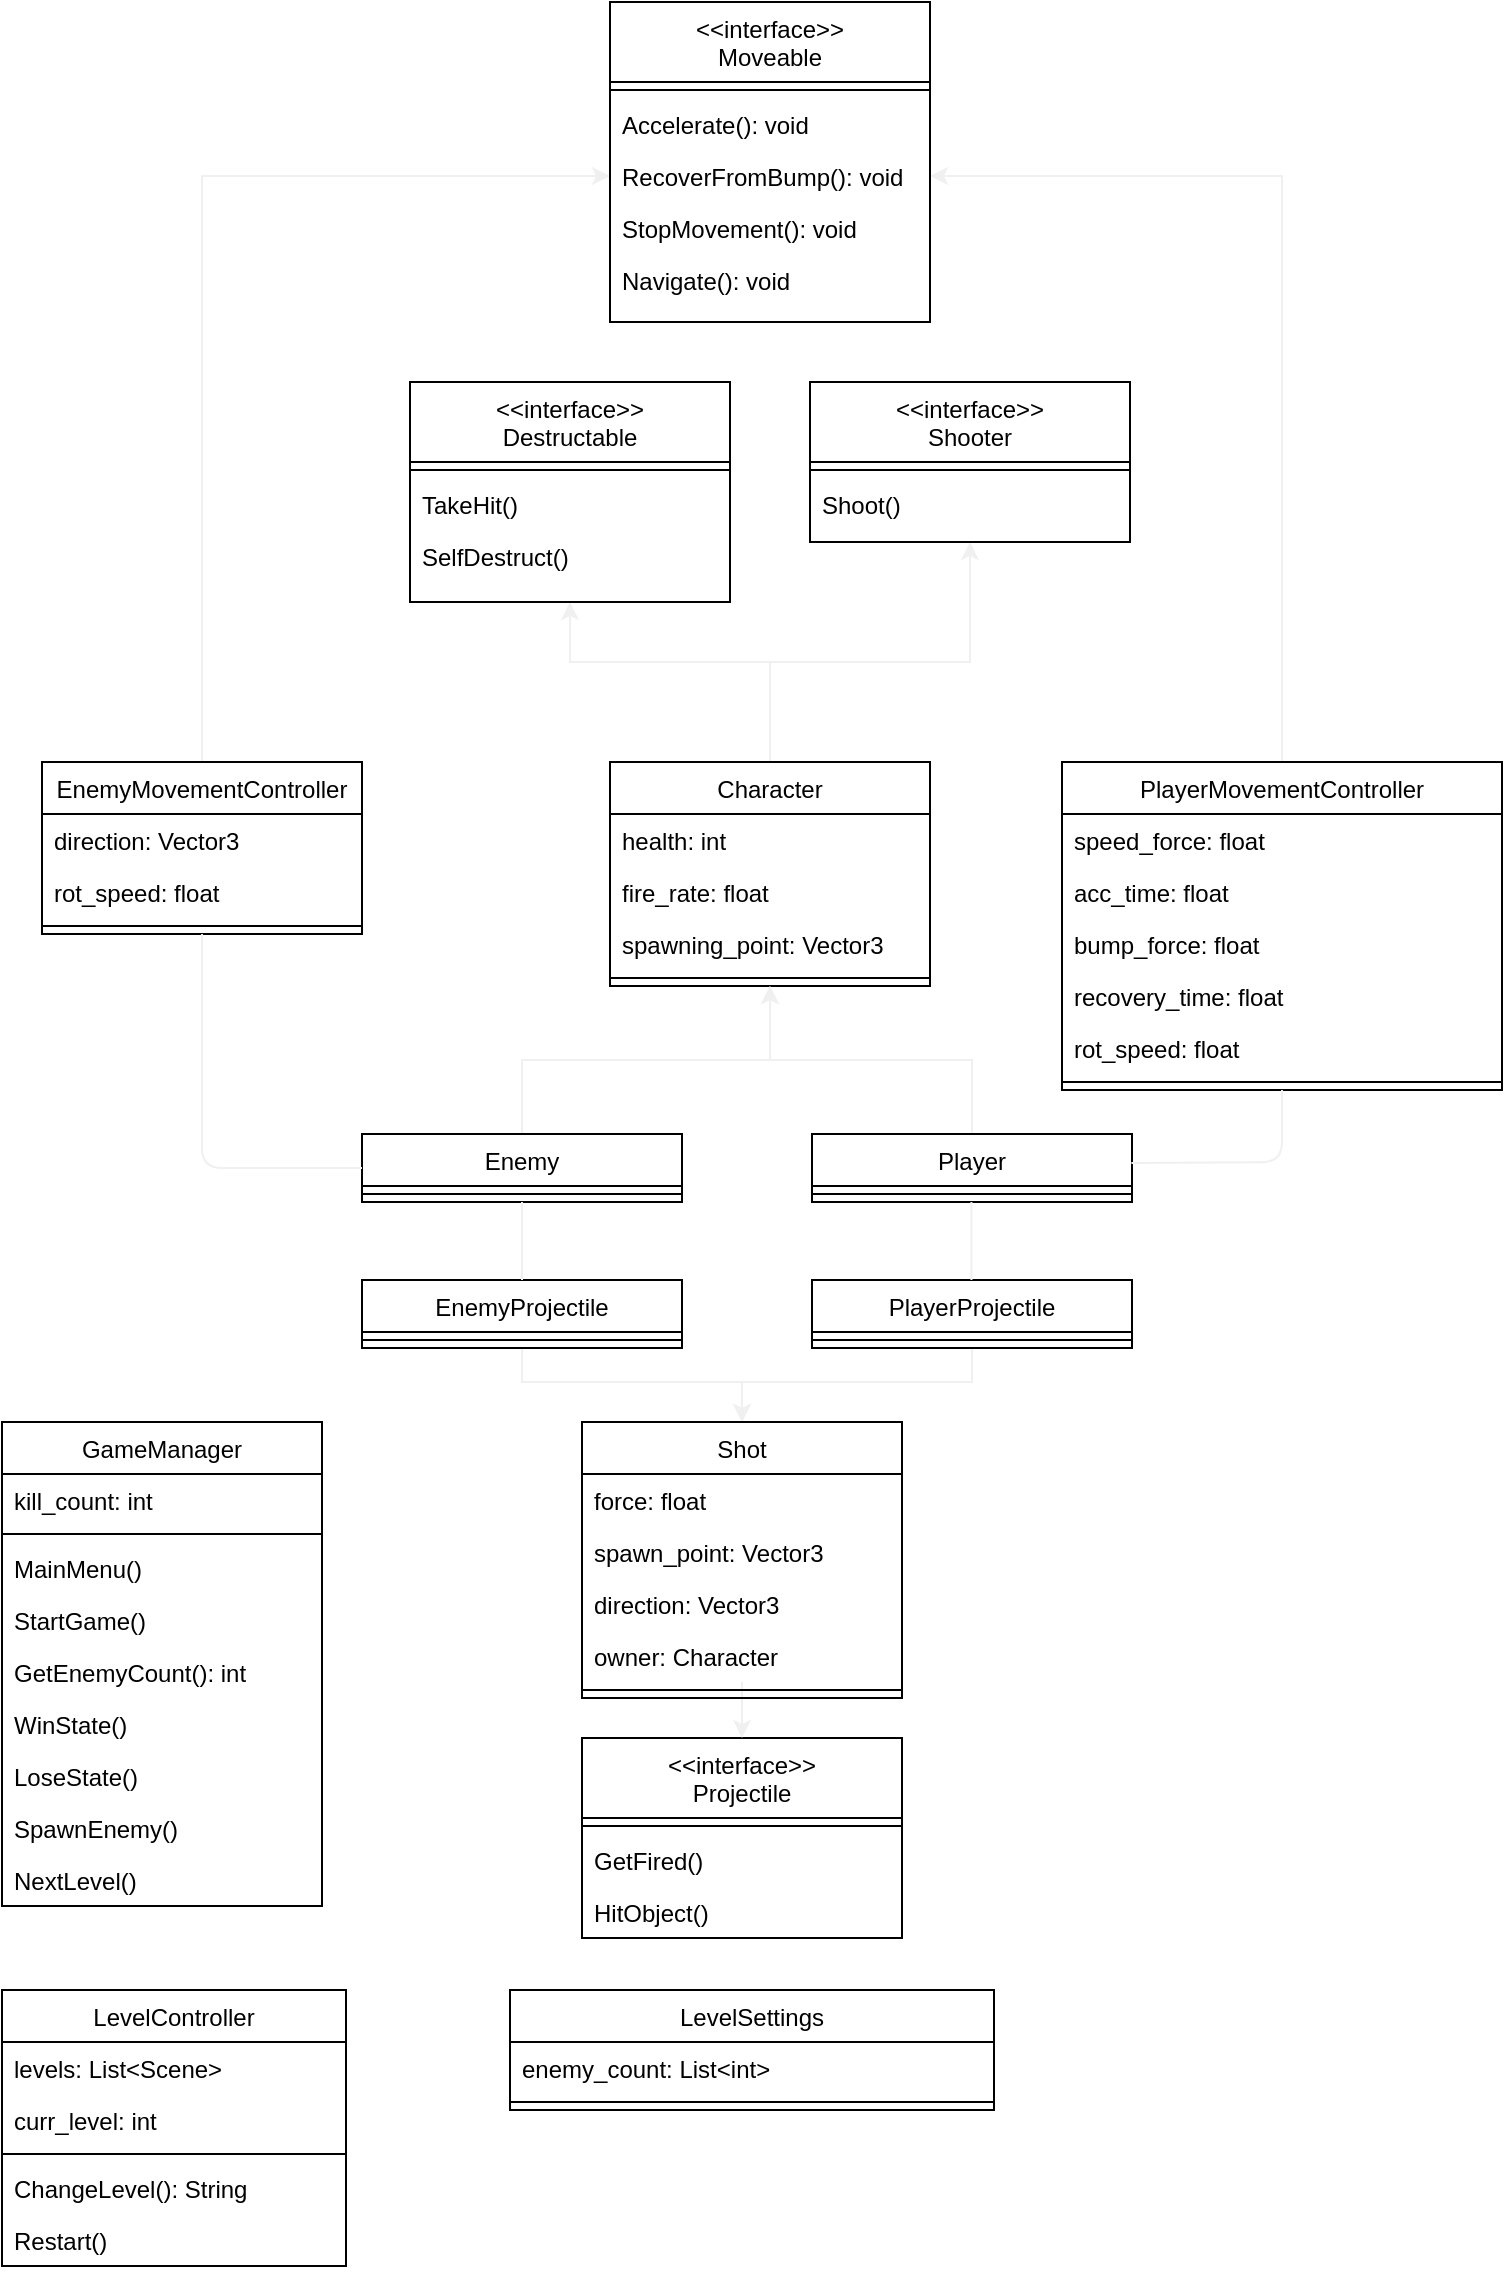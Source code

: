<mxfile version="13.9.9" type="device"><diagram id="C5RBs43oDa-KdzZeNtuy" name="Page-1"><mxGraphModel dx="2370" dy="1370" grid="1" gridSize="10" guides="1" tooltips="1" connect="1" arrows="1" fold="1" page="1" pageScale="1" pageWidth="827" pageHeight="1169" math="0" shadow="0"><root><mxCell id="WIyWlLk6GJQsqaUBKTNV-0"/><mxCell id="WIyWlLk6GJQsqaUBKTNV-1" parent="WIyWlLk6GJQsqaUBKTNV-0"/><mxCell id="zkfFHV4jXpPFQw0GAbJ--0" value="GameManager" style="swimlane;fontStyle=0;align=center;verticalAlign=top;childLayout=stackLayout;horizontal=1;startSize=26;horizontalStack=0;resizeParent=1;resizeLast=0;collapsible=1;marginBottom=0;rounded=0;shadow=0;strokeWidth=1;" parent="WIyWlLk6GJQsqaUBKTNV-1" vertex="1"><mxGeometry x="39" y="740" width="160" height="242" as="geometry"><mxRectangle x="230" y="140" width="160" height="26" as="alternateBounds"/></mxGeometry></mxCell><mxCell id="tVhMbVrQrRXOVYluaenf-180" value="kill_count: int" style="text;align=left;verticalAlign=top;spacingLeft=4;spacingRight=4;overflow=hidden;rotatable=0;points=[[0,0.5],[1,0.5]];portConstraint=eastwest;rounded=0;shadow=0;html=0;" vertex="1" parent="zkfFHV4jXpPFQw0GAbJ--0"><mxGeometry y="26" width="160" height="26" as="geometry"/></mxCell><mxCell id="zkfFHV4jXpPFQw0GAbJ--4" value="" style="line;html=1;strokeWidth=1;align=left;verticalAlign=middle;spacingTop=-1;spacingLeft=3;spacingRight=3;rotatable=0;labelPosition=right;points=[];portConstraint=eastwest;" parent="zkfFHV4jXpPFQw0GAbJ--0" vertex="1"><mxGeometry y="52" width="160" height="8" as="geometry"/></mxCell><mxCell id="tVhMbVrQrRXOVYluaenf-64" value="MainMenu()" style="text;align=left;verticalAlign=top;spacingLeft=4;spacingRight=4;overflow=hidden;rotatable=0;points=[[0,0.5],[1,0.5]];portConstraint=eastwest;" vertex="1" parent="zkfFHV4jXpPFQw0GAbJ--0"><mxGeometry y="60" width="160" height="26" as="geometry"/></mxCell><mxCell id="tVhMbVrQrRXOVYluaenf-63" value="StartGame()" style="text;align=left;verticalAlign=top;spacingLeft=4;spacingRight=4;overflow=hidden;rotatable=0;points=[[0,0.5],[1,0.5]];portConstraint=eastwest;" vertex="1" parent="zkfFHV4jXpPFQw0GAbJ--0"><mxGeometry y="86" width="160" height="26" as="geometry"/></mxCell><mxCell id="tVhMbVrQrRXOVYluaenf-181" value="GetEnemyCount(): int" style="text;align=left;verticalAlign=top;spacingLeft=4;spacingRight=4;overflow=hidden;rotatable=0;points=[[0,0.5],[1,0.5]];portConstraint=eastwest;" vertex="1" parent="zkfFHV4jXpPFQw0GAbJ--0"><mxGeometry y="112" width="160" height="26" as="geometry"/></mxCell><mxCell id="zkfFHV4jXpPFQw0GAbJ--5" value="WinState()" style="text;align=left;verticalAlign=top;spacingLeft=4;spacingRight=4;overflow=hidden;rotatable=0;points=[[0,0.5],[1,0.5]];portConstraint=eastwest;" parent="zkfFHV4jXpPFQw0GAbJ--0" vertex="1"><mxGeometry y="138" width="160" height="26" as="geometry"/></mxCell><mxCell id="zkfFHV4jXpPFQw0GAbJ--3" value="LoseState()" style="text;align=left;verticalAlign=top;spacingLeft=4;spacingRight=4;overflow=hidden;rotatable=0;points=[[0,0.5],[1,0.5]];portConstraint=eastwest;rounded=0;shadow=0;html=0;" parent="zkfFHV4jXpPFQw0GAbJ--0" vertex="1"><mxGeometry y="164" width="160" height="26" as="geometry"/></mxCell><mxCell id="tVhMbVrQrRXOVYluaenf-67" value="SpawnEnemy()" style="text;align=left;verticalAlign=top;spacingLeft=4;spacingRight=4;overflow=hidden;rotatable=0;points=[[0,0.5],[1,0.5]];portConstraint=eastwest;" vertex="1" parent="zkfFHV4jXpPFQw0GAbJ--0"><mxGeometry y="190" width="160" height="26" as="geometry"/></mxCell><mxCell id="tVhMbVrQrRXOVYluaenf-69" value="NextLevel()" style="text;align=left;verticalAlign=top;spacingLeft=4;spacingRight=4;overflow=hidden;rotatable=0;points=[[0,0.5],[1,0.5]];portConstraint=eastwest;" vertex="1" parent="zkfFHV4jXpPFQw0GAbJ--0"><mxGeometry y="216" width="160" height="26" as="geometry"/></mxCell><mxCell id="tVhMbVrQrRXOVYluaenf-162" style="edgeStyle=orthogonalEdgeStyle;rounded=0;orthogonalLoop=1;jettySize=auto;html=1;exitX=0.5;exitY=0;exitDx=0;exitDy=0;entryX=0.5;entryY=1;entryDx=0;entryDy=0;strokeColor=#f0f0f0;" edge="1" parent="WIyWlLk6GJQsqaUBKTNV-1" source="zkfFHV4jXpPFQw0GAbJ--6" target="tVhMbVrQrRXOVYluaenf-113"><mxGeometry relative="1" as="geometry"><Array as="points"><mxPoint x="423" y="360"/><mxPoint x="323" y="360"/></Array></mxGeometry></mxCell><mxCell id="tVhMbVrQrRXOVYluaenf-163" style="edgeStyle=orthogonalEdgeStyle;rounded=0;orthogonalLoop=1;jettySize=auto;html=1;exitX=0.5;exitY=0;exitDx=0;exitDy=0;entryX=0.5;entryY=1;entryDx=0;entryDy=0;strokeColor=#f0f0f0;" edge="1" parent="WIyWlLk6GJQsqaUBKTNV-1" source="zkfFHV4jXpPFQw0GAbJ--6" target="tVhMbVrQrRXOVYluaenf-121"><mxGeometry relative="1" as="geometry"><Array as="points"><mxPoint x="423" y="360"/><mxPoint x="523" y="360"/></Array></mxGeometry></mxCell><mxCell id="zkfFHV4jXpPFQw0GAbJ--6" value="Character" style="swimlane;fontStyle=0;align=center;verticalAlign=top;childLayout=stackLayout;horizontal=1;startSize=26;horizontalStack=0;resizeParent=1;resizeLast=0;collapsible=1;marginBottom=0;rounded=0;shadow=0;strokeWidth=1;" parent="WIyWlLk6GJQsqaUBKTNV-1" vertex="1"><mxGeometry x="343" y="410" width="160" height="112" as="geometry"><mxRectangle x="130" y="380" width="160" height="26" as="alternateBounds"/></mxGeometry></mxCell><mxCell id="tVhMbVrQrRXOVYluaenf-25" value="health: int" style="text;align=left;verticalAlign=top;spacingLeft=4;spacingRight=4;overflow=hidden;rotatable=0;points=[[0,0.5],[1,0.5]];portConstraint=eastwest;" vertex="1" parent="zkfFHV4jXpPFQw0GAbJ--6"><mxGeometry y="26" width="160" height="26" as="geometry"/></mxCell><mxCell id="tVhMbVrQrRXOVYluaenf-26" value="fire_rate: float" style="text;align=left;verticalAlign=top;spacingLeft=4;spacingRight=4;overflow=hidden;rotatable=0;points=[[0,0.5],[1,0.5]];portConstraint=eastwest;" vertex="1" parent="zkfFHV4jXpPFQw0GAbJ--6"><mxGeometry y="52" width="160" height="26" as="geometry"/></mxCell><mxCell id="tVhMbVrQrRXOVYluaenf-87" value="spawning_point: Vector3 " style="text;align=left;verticalAlign=top;spacingLeft=4;spacingRight=4;overflow=hidden;rotatable=0;points=[[0,0.5],[1,0.5]];portConstraint=eastwest;" vertex="1" parent="zkfFHV4jXpPFQw0GAbJ--6"><mxGeometry y="78" width="160" height="26" as="geometry"/></mxCell><mxCell id="zkfFHV4jXpPFQw0GAbJ--9" value="" style="line;html=1;strokeWidth=1;align=left;verticalAlign=middle;spacingTop=-1;spacingLeft=3;spacingRight=3;rotatable=0;labelPosition=right;points=[];portConstraint=eastwest;" parent="zkfFHV4jXpPFQw0GAbJ--6" vertex="1"><mxGeometry y="104" width="160" height="8" as="geometry"/></mxCell><mxCell id="tVhMbVrQrRXOVYluaenf-161" style="edgeStyle=orthogonalEdgeStyle;rounded=0;orthogonalLoop=1;jettySize=auto;html=1;exitX=0.5;exitY=0;exitDx=0;exitDy=0;entryX=1;entryY=0.5;entryDx=0;entryDy=0;strokeColor=#f0f0f0;" edge="1" parent="WIyWlLk6GJQsqaUBKTNV-1" source="zkfFHV4jXpPFQw0GAbJ--13" target="tVhMbVrQrRXOVYluaenf-112"><mxGeometry relative="1" as="geometry"/></mxCell><mxCell id="zkfFHV4jXpPFQw0GAbJ--13" value="PlayerMovementController" style="swimlane;fontStyle=0;align=center;verticalAlign=top;childLayout=stackLayout;horizontal=1;startSize=26;horizontalStack=0;resizeParent=1;resizeLast=0;collapsible=1;marginBottom=0;rounded=0;shadow=0;strokeWidth=1;" parent="WIyWlLk6GJQsqaUBKTNV-1" vertex="1"><mxGeometry x="569" y="410" width="220" height="164" as="geometry"><mxRectangle x="340" y="380" width="170" height="26" as="alternateBounds"/></mxGeometry></mxCell><mxCell id="tVhMbVrQrRXOVYluaenf-2" value="speed_force: float" style="text;align=left;verticalAlign=top;spacingLeft=4;spacingRight=4;overflow=hidden;rotatable=0;points=[[0,0.5],[1,0.5]];portConstraint=eastwest;" vertex="1" parent="zkfFHV4jXpPFQw0GAbJ--13"><mxGeometry y="26" width="220" height="26" as="geometry"/></mxCell><mxCell id="tVhMbVrQrRXOVYluaenf-11" value="acc_time: float" style="text;align=left;verticalAlign=top;spacingLeft=4;spacingRight=4;overflow=hidden;rotatable=0;points=[[0,0.5],[1,0.5]];portConstraint=eastwest;" vertex="1" parent="zkfFHV4jXpPFQw0GAbJ--13"><mxGeometry y="52" width="220" height="26" as="geometry"/></mxCell><mxCell id="tVhMbVrQrRXOVYluaenf-6" value="bump_force: float" style="text;align=left;verticalAlign=top;spacingLeft=4;spacingRight=4;overflow=hidden;rotatable=0;points=[[0,0.5],[1,0.5]];portConstraint=eastwest;" vertex="1" parent="zkfFHV4jXpPFQw0GAbJ--13"><mxGeometry y="78" width="220" height="26" as="geometry"/></mxCell><mxCell id="tVhMbVrQrRXOVYluaenf-12" value="recovery_time: float" style="text;align=left;verticalAlign=top;spacingLeft=4;spacingRight=4;overflow=hidden;rotatable=0;points=[[0,0.5],[1,0.5]];portConstraint=eastwest;" vertex="1" parent="zkfFHV4jXpPFQw0GAbJ--13"><mxGeometry y="104" width="220" height="26" as="geometry"/></mxCell><mxCell id="tVhMbVrQrRXOVYluaenf-10" value="rot_speed: float" style="text;align=left;verticalAlign=top;spacingLeft=4;spacingRight=4;overflow=hidden;rotatable=0;points=[[0,0.5],[1,0.5]];portConstraint=eastwest;" vertex="1" parent="zkfFHV4jXpPFQw0GAbJ--13"><mxGeometry y="130" width="220" height="26" as="geometry"/></mxCell><mxCell id="zkfFHV4jXpPFQw0GAbJ--15" value="" style="line;html=1;strokeWidth=1;align=left;verticalAlign=middle;spacingTop=-1;spacingLeft=3;spacingRight=3;rotatable=0;labelPosition=right;points=[];portConstraint=eastwest;" parent="zkfFHV4jXpPFQw0GAbJ--13" vertex="1"><mxGeometry y="156" width="220" height="8" as="geometry"/></mxCell><mxCell id="zkfFHV4jXpPFQw0GAbJ--17" value="LevelController" style="swimlane;fontStyle=0;align=center;verticalAlign=top;childLayout=stackLayout;horizontal=1;startSize=26;horizontalStack=0;resizeParent=1;resizeLast=0;collapsible=1;marginBottom=0;rounded=0;shadow=0;strokeWidth=1;" parent="WIyWlLk6GJQsqaUBKTNV-1" vertex="1"><mxGeometry x="39" y="1024" width="172" height="138" as="geometry"><mxRectangle x="550" y="140" width="160" height="26" as="alternateBounds"/></mxGeometry></mxCell><mxCell id="zkfFHV4jXpPFQw0GAbJ--22" value="levels: List&lt;Scene&gt;" style="text;align=left;verticalAlign=top;spacingLeft=4;spacingRight=4;overflow=hidden;rotatable=0;points=[[0,0.5],[1,0.5]];portConstraint=eastwest;rounded=0;shadow=0;html=0;" parent="zkfFHV4jXpPFQw0GAbJ--17" vertex="1"><mxGeometry y="26" width="172" height="26" as="geometry"/></mxCell><mxCell id="tVhMbVrQrRXOVYluaenf-179" value="curr_level: int" style="text;align=left;verticalAlign=top;spacingLeft=4;spacingRight=4;overflow=hidden;rotatable=0;points=[[0,0.5],[1,0.5]];portConstraint=eastwest;rounded=0;shadow=0;html=0;" vertex="1" parent="zkfFHV4jXpPFQw0GAbJ--17"><mxGeometry y="52" width="172" height="26" as="geometry"/></mxCell><mxCell id="zkfFHV4jXpPFQw0GAbJ--23" value="" style="line;html=1;strokeWidth=1;align=left;verticalAlign=middle;spacingTop=-1;spacingLeft=3;spacingRight=3;rotatable=0;labelPosition=right;points=[];portConstraint=eastwest;" parent="zkfFHV4jXpPFQw0GAbJ--17" vertex="1"><mxGeometry y="78" width="172" height="8" as="geometry"/></mxCell><mxCell id="zkfFHV4jXpPFQw0GAbJ--24" value="ChangeLevel(): String" style="text;align=left;verticalAlign=top;spacingLeft=4;spacingRight=4;overflow=hidden;rotatable=0;points=[[0,0.5],[1,0.5]];portConstraint=eastwest;" parent="zkfFHV4jXpPFQw0GAbJ--17" vertex="1"><mxGeometry y="86" width="172" height="26" as="geometry"/></mxCell><mxCell id="zkfFHV4jXpPFQw0GAbJ--25" value="Restart()" style="text;align=left;verticalAlign=top;spacingLeft=4;spacingRight=4;overflow=hidden;rotatable=0;points=[[0,0.5],[1,0.5]];portConstraint=eastwest;" parent="zkfFHV4jXpPFQw0GAbJ--17" vertex="1"><mxGeometry y="112" width="172" height="26" as="geometry"/></mxCell><mxCell id="tVhMbVrQrRXOVYluaenf-154" style="edgeStyle=orthogonalEdgeStyle;rounded=0;orthogonalLoop=1;jettySize=auto;html=1;strokeColor=#f0f0f0;entryX=0.5;entryY=0;entryDx=0;entryDy=0;" edge="1" parent="WIyWlLk6GJQsqaUBKTNV-1" source="tVhMbVrQrRXOVYluaenf-30" target="tVhMbVrQrRXOVYluaenf-173"><mxGeometry relative="1" as="geometry"><mxPoint x="409" y="880" as="targetPoint"/><Array as="points"><mxPoint x="524" y="720"/><mxPoint x="409" y="720"/></Array></mxGeometry></mxCell><mxCell id="tVhMbVrQrRXOVYluaenf-30" value="PlayerProjectile" style="swimlane;fontStyle=0;align=center;verticalAlign=top;childLayout=stackLayout;horizontal=1;startSize=26;horizontalStack=0;resizeParent=1;resizeLast=0;collapsible=1;marginBottom=0;rounded=0;shadow=0;strokeWidth=1;" vertex="1" parent="WIyWlLk6GJQsqaUBKTNV-1"><mxGeometry x="444" y="669" width="160" height="34" as="geometry"><mxRectangle x="340" y="380" width="170" height="26" as="alternateBounds"/></mxGeometry></mxCell><mxCell id="tVhMbVrQrRXOVYluaenf-33" value="" style="line;html=1;strokeWidth=1;align=left;verticalAlign=middle;spacingTop=-1;spacingLeft=3;spacingRight=3;rotatable=0;labelPosition=right;points=[];portConstraint=eastwest;" vertex="1" parent="tVhMbVrQrRXOVYluaenf-30"><mxGeometry y="26" width="160" height="8" as="geometry"/></mxCell><mxCell id="tVhMbVrQrRXOVYluaenf-164" style="edgeStyle=orthogonalEdgeStyle;rounded=0;orthogonalLoop=1;jettySize=auto;html=1;exitX=0.5;exitY=0;exitDx=0;exitDy=0;entryX=0;entryY=0.5;entryDx=0;entryDy=0;strokeColor=#f0f0f0;" edge="1" parent="WIyWlLk6GJQsqaUBKTNV-1" source="tVhMbVrQrRXOVYluaenf-40" target="tVhMbVrQrRXOVYluaenf-112"><mxGeometry relative="1" as="geometry"/></mxCell><mxCell id="tVhMbVrQrRXOVYluaenf-40" value="EnemyMovementController" style="swimlane;fontStyle=0;align=center;verticalAlign=top;childLayout=stackLayout;horizontal=1;startSize=26;horizontalStack=0;resizeParent=1;resizeLast=0;collapsible=1;marginBottom=0;rounded=0;shadow=0;strokeWidth=1;" vertex="1" parent="WIyWlLk6GJQsqaUBKTNV-1"><mxGeometry x="59" y="410" width="160" height="86" as="geometry"><mxRectangle x="340" y="380" width="170" height="26" as="alternateBounds"/></mxGeometry></mxCell><mxCell id="tVhMbVrQrRXOVYluaenf-52" value="direction: Vector3" style="text;align=left;verticalAlign=top;spacingLeft=4;spacingRight=4;overflow=hidden;rotatable=0;points=[[0,0.5],[1,0.5]];portConstraint=eastwest;" vertex="1" parent="tVhMbVrQrRXOVYluaenf-40"><mxGeometry y="26" width="160" height="26" as="geometry"/></mxCell><mxCell id="tVhMbVrQrRXOVYluaenf-53" value="rot_speed: float" style="text;align=left;verticalAlign=top;spacingLeft=4;spacingRight=4;overflow=hidden;rotatable=0;points=[[0,0.5],[1,0.5]];portConstraint=eastwest;" vertex="1" parent="tVhMbVrQrRXOVYluaenf-40"><mxGeometry y="52" width="160" height="26" as="geometry"/></mxCell><mxCell id="tVhMbVrQrRXOVYluaenf-46" value="" style="line;html=1;strokeWidth=1;align=left;verticalAlign=middle;spacingTop=-1;spacingLeft=3;spacingRight=3;rotatable=0;labelPosition=right;points=[];portConstraint=eastwest;" vertex="1" parent="tVhMbVrQrRXOVYluaenf-40"><mxGeometry y="78" width="160" height="8" as="geometry"/></mxCell><mxCell id="tVhMbVrQrRXOVYluaenf-153" style="edgeStyle=orthogonalEdgeStyle;rounded=0;orthogonalLoop=1;jettySize=auto;html=1;entryX=0.5;entryY=0;entryDx=0;entryDy=0;strokeColor=#f0f0f0;" edge="1" parent="WIyWlLk6GJQsqaUBKTNV-1" source="tVhMbVrQrRXOVYluaenf-55" target="tVhMbVrQrRXOVYluaenf-173"><mxGeometry relative="1" as="geometry"><Array as="points"><mxPoint x="299" y="720"/><mxPoint x="409" y="720"/></Array></mxGeometry></mxCell><mxCell id="tVhMbVrQrRXOVYluaenf-55" value="EnemyProjectile" style="swimlane;fontStyle=0;align=center;verticalAlign=top;childLayout=stackLayout;horizontal=1;startSize=26;horizontalStack=0;resizeParent=1;resizeLast=0;collapsible=1;marginBottom=0;rounded=0;shadow=0;strokeWidth=1;" vertex="1" parent="WIyWlLk6GJQsqaUBKTNV-1"><mxGeometry x="219" y="669" width="160" height="34" as="geometry"><mxRectangle x="340" y="380" width="170" height="26" as="alternateBounds"/></mxGeometry></mxCell><mxCell id="tVhMbVrQrRXOVYluaenf-59" value="" style="line;html=1;strokeWidth=1;align=left;verticalAlign=middle;spacingTop=-1;spacingLeft=3;spacingRight=3;rotatable=0;labelPosition=right;points=[];portConstraint=eastwest;" vertex="1" parent="tVhMbVrQrRXOVYluaenf-55"><mxGeometry y="26" width="160" height="8" as="geometry"/></mxCell><mxCell id="tVhMbVrQrRXOVYluaenf-101" value="&lt;&lt;interface&gt;&gt;&#10;Moveable" style="swimlane;fontStyle=0;align=center;verticalAlign=top;childLayout=stackLayout;horizontal=1;startSize=40;horizontalStack=0;resizeParent=1;resizeLast=0;collapsible=1;marginBottom=0;rounded=0;shadow=0;strokeWidth=1;" vertex="1" parent="WIyWlLk6GJQsqaUBKTNV-1"><mxGeometry x="343" y="30" width="160" height="160" as="geometry"><mxRectangle x="340" y="380" width="170" height="26" as="alternateBounds"/></mxGeometry></mxCell><mxCell id="tVhMbVrQrRXOVYluaenf-105" value="" style="line;html=1;strokeWidth=1;align=left;verticalAlign=middle;spacingTop=-1;spacingLeft=3;spacingRight=3;rotatable=0;labelPosition=right;points=[];portConstraint=eastwest;" vertex="1" parent="tVhMbVrQrRXOVYluaenf-101"><mxGeometry y="40" width="160" height="8" as="geometry"/></mxCell><mxCell id="tVhMbVrQrRXOVYluaenf-109" value="Accelerate(): void" style="text;align=left;verticalAlign=top;spacingLeft=4;spacingRight=4;overflow=hidden;rotatable=0;points=[[0,0.5],[1,0.5]];portConstraint=eastwest;" vertex="1" parent="tVhMbVrQrRXOVYluaenf-101"><mxGeometry y="48" width="160" height="26" as="geometry"/></mxCell><mxCell id="tVhMbVrQrRXOVYluaenf-112" value="RecoverFromBump(): void" style="text;align=left;verticalAlign=top;spacingLeft=4;spacingRight=4;overflow=hidden;rotatable=0;points=[[0,0.5],[1,0.5]];portConstraint=eastwest;" vertex="1" parent="tVhMbVrQrRXOVYluaenf-101"><mxGeometry y="74" width="160" height="26" as="geometry"/></mxCell><mxCell id="tVhMbVrQrRXOVYluaenf-111" value="StopMovement(): void" style="text;align=left;verticalAlign=top;spacingLeft=4;spacingRight=4;overflow=hidden;rotatable=0;points=[[0,0.5],[1,0.5]];portConstraint=eastwest;" vertex="1" parent="tVhMbVrQrRXOVYluaenf-101"><mxGeometry y="100" width="160" height="26" as="geometry"/></mxCell><mxCell id="tVhMbVrQrRXOVYluaenf-110" value="Navigate(): void" style="text;align=left;verticalAlign=top;spacingLeft=4;spacingRight=4;overflow=hidden;rotatable=0;points=[[0,0.5],[1,0.5]];portConstraint=eastwest;" vertex="1" parent="tVhMbVrQrRXOVYluaenf-101"><mxGeometry y="126" width="160" height="26" as="geometry"/></mxCell><mxCell id="tVhMbVrQrRXOVYluaenf-113" value="&lt;&lt;interface&gt;&gt;&#10;Destructable" style="swimlane;fontStyle=0;align=center;verticalAlign=top;childLayout=stackLayout;horizontal=1;startSize=40;horizontalStack=0;resizeParent=1;resizeLast=0;collapsible=1;marginBottom=0;rounded=0;shadow=0;strokeWidth=1;" vertex="1" parent="WIyWlLk6GJQsqaUBKTNV-1"><mxGeometry x="243" y="220" width="160" height="110" as="geometry"><mxRectangle x="340" y="380" width="170" height="26" as="alternateBounds"/></mxGeometry></mxCell><mxCell id="tVhMbVrQrRXOVYluaenf-114" value="" style="line;html=1;strokeWidth=1;align=left;verticalAlign=middle;spacingTop=-1;spacingLeft=3;spacingRight=3;rotatable=0;labelPosition=right;points=[];portConstraint=eastwest;" vertex="1" parent="tVhMbVrQrRXOVYluaenf-113"><mxGeometry y="40" width="160" height="8" as="geometry"/></mxCell><mxCell id="tVhMbVrQrRXOVYluaenf-119" value="TakeHit()" style="text;align=left;verticalAlign=top;spacingLeft=4;spacingRight=4;overflow=hidden;rotatable=0;points=[[0,0.5],[1,0.5]];portConstraint=eastwest;" vertex="1" parent="tVhMbVrQrRXOVYluaenf-113"><mxGeometry y="48" width="160" height="26" as="geometry"/></mxCell><mxCell id="tVhMbVrQrRXOVYluaenf-120" value="SelfDestruct()" style="text;align=left;verticalAlign=top;spacingLeft=4;spacingRight=4;overflow=hidden;rotatable=0;points=[[0,0.5],[1,0.5]];portConstraint=eastwest;" vertex="1" parent="tVhMbVrQrRXOVYluaenf-113"><mxGeometry y="74" width="160" height="26" as="geometry"/></mxCell><mxCell id="tVhMbVrQrRXOVYluaenf-121" value="&lt;&lt;interface&gt;&gt;&#10;Shooter" style="swimlane;fontStyle=0;align=center;verticalAlign=top;childLayout=stackLayout;horizontal=1;startSize=40;horizontalStack=0;resizeParent=1;resizeLast=0;collapsible=1;marginBottom=0;rounded=0;shadow=0;strokeWidth=1;" vertex="1" parent="WIyWlLk6GJQsqaUBKTNV-1"><mxGeometry x="443" y="220" width="160" height="80" as="geometry"><mxRectangle x="340" y="380" width="170" height="26" as="alternateBounds"/></mxGeometry></mxCell><mxCell id="tVhMbVrQrRXOVYluaenf-122" value="" style="line;html=1;strokeWidth=1;align=left;verticalAlign=middle;spacingTop=-1;spacingLeft=3;spacingRight=3;rotatable=0;labelPosition=right;points=[];portConstraint=eastwest;" vertex="1" parent="tVhMbVrQrRXOVYluaenf-121"><mxGeometry y="40" width="160" height="8" as="geometry"/></mxCell><mxCell id="tVhMbVrQrRXOVYluaenf-125" value="Shoot()" style="text;align=left;verticalAlign=top;spacingLeft=4;spacingRight=4;overflow=hidden;rotatable=0;points=[[0,0.5],[1,0.5]];portConstraint=eastwest;" vertex="1" parent="tVhMbVrQrRXOVYluaenf-121"><mxGeometry y="48" width="160" height="26" as="geometry"/></mxCell><mxCell id="tVhMbVrQrRXOVYluaenf-131" value="&lt;&lt;interface&gt;&gt;&#10;Projectile" style="swimlane;fontStyle=0;align=center;verticalAlign=top;childLayout=stackLayout;horizontal=1;startSize=40;horizontalStack=0;resizeParent=1;resizeLast=0;collapsible=1;marginBottom=0;rounded=0;shadow=0;strokeWidth=1;" vertex="1" parent="WIyWlLk6GJQsqaUBKTNV-1"><mxGeometry x="329" y="898" width="160" height="100" as="geometry"><mxRectangle x="340" y="380" width="170" height="26" as="alternateBounds"/></mxGeometry></mxCell><mxCell id="tVhMbVrQrRXOVYluaenf-132" value="" style="line;html=1;strokeWidth=1;align=left;verticalAlign=middle;spacingTop=-1;spacingLeft=3;spacingRight=3;rotatable=0;labelPosition=right;points=[];portConstraint=eastwest;" vertex="1" parent="tVhMbVrQrRXOVYluaenf-131"><mxGeometry y="40" width="160" height="8" as="geometry"/></mxCell><mxCell id="tVhMbVrQrRXOVYluaenf-134" value="GetFired()" style="text;align=left;verticalAlign=top;spacingLeft=4;spacingRight=4;overflow=hidden;rotatable=0;points=[[0,0.5],[1,0.5]];portConstraint=eastwest;" vertex="1" parent="tVhMbVrQrRXOVYluaenf-131"><mxGeometry y="48" width="160" height="26" as="geometry"/></mxCell><mxCell id="tVhMbVrQrRXOVYluaenf-135" value="HitObject()" style="text;align=left;verticalAlign=top;spacingLeft=4;spacingRight=4;overflow=hidden;rotatable=0;points=[[0,0.5],[1,0.5]];portConstraint=eastwest;" vertex="1" parent="tVhMbVrQrRXOVYluaenf-131"><mxGeometry y="74" width="160" height="26" as="geometry"/></mxCell><mxCell id="tVhMbVrQrRXOVYluaenf-148" style="edgeStyle=orthogonalEdgeStyle;rounded=0;orthogonalLoop=1;jettySize=auto;html=1;exitX=0.5;exitY=0;exitDx=0;exitDy=0;entryX=0.5;entryY=1;entryDx=0;entryDy=0;strokeColor=#f0f0f0;" edge="1" parent="WIyWlLk6GJQsqaUBKTNV-1" source="tVhMbVrQrRXOVYluaenf-137" target="zkfFHV4jXpPFQw0GAbJ--6"><mxGeometry relative="1" as="geometry"/></mxCell><mxCell id="tVhMbVrQrRXOVYluaenf-137" value="Enemy" style="swimlane;fontStyle=0;align=center;verticalAlign=top;childLayout=stackLayout;horizontal=1;startSize=26;horizontalStack=0;resizeParent=1;resizeLast=0;collapsible=1;marginBottom=0;rounded=0;shadow=0;strokeWidth=1;" vertex="1" parent="WIyWlLk6GJQsqaUBKTNV-1"><mxGeometry x="219" y="596" width="160" height="34" as="geometry"><mxRectangle x="130" y="380" width="160" height="26" as="alternateBounds"/></mxGeometry></mxCell><mxCell id="tVhMbVrQrRXOVYluaenf-141" value="" style="line;html=1;strokeWidth=1;align=left;verticalAlign=middle;spacingTop=-1;spacingLeft=3;spacingRight=3;rotatable=0;labelPosition=right;points=[];portConstraint=eastwest;" vertex="1" parent="tVhMbVrQrRXOVYluaenf-137"><mxGeometry y="26" width="160" height="8" as="geometry"/></mxCell><mxCell id="tVhMbVrQrRXOVYluaenf-149" style="edgeStyle=orthogonalEdgeStyle;rounded=0;orthogonalLoop=1;jettySize=auto;html=1;exitX=0.5;exitY=0;exitDx=0;exitDy=0;strokeColor=#f0f0f0;entryX=0.5;entryY=1;entryDx=0;entryDy=0;" edge="1" parent="WIyWlLk6GJQsqaUBKTNV-1" source="tVhMbVrQrRXOVYluaenf-142" target="zkfFHV4jXpPFQw0GAbJ--6"><mxGeometry relative="1" as="geometry"><mxPoint x="219" y="530" as="targetPoint"/></mxGeometry></mxCell><mxCell id="tVhMbVrQrRXOVYluaenf-142" value="Player" style="swimlane;fontStyle=0;align=center;verticalAlign=top;childLayout=stackLayout;horizontal=1;startSize=26;horizontalStack=0;resizeParent=1;resizeLast=0;collapsible=1;marginBottom=0;rounded=0;shadow=0;strokeWidth=1;" vertex="1" parent="WIyWlLk6GJQsqaUBKTNV-1"><mxGeometry x="444" y="596" width="160" height="34" as="geometry"><mxRectangle x="130" y="380" width="160" height="26" as="alternateBounds"/></mxGeometry></mxCell><mxCell id="tVhMbVrQrRXOVYluaenf-143" value="" style="line;html=1;strokeWidth=1;align=left;verticalAlign=middle;spacingTop=-1;spacingLeft=3;spacingRight=3;rotatable=0;labelPosition=right;points=[];portConstraint=eastwest;" vertex="1" parent="tVhMbVrQrRXOVYluaenf-142"><mxGeometry y="26" width="160" height="8" as="geometry"/></mxCell><mxCell id="tVhMbVrQrRXOVYluaenf-151" value="" style="endArrow=none;html=1;strokeColor=#f0f0f0;exitX=0.5;exitY=0;exitDx=0;exitDy=0;entryX=0.5;entryY=1;entryDx=0;entryDy=0;" edge="1" parent="WIyWlLk6GJQsqaUBKTNV-1" source="tVhMbVrQrRXOVYluaenf-55" target="tVhMbVrQrRXOVYluaenf-137"><mxGeometry width="50" height="50" relative="1" as="geometry"><mxPoint x="479" y="680" as="sourcePoint"/><mxPoint x="529" y="630" as="targetPoint"/></mxGeometry></mxCell><mxCell id="tVhMbVrQrRXOVYluaenf-152" value="" style="endArrow=none;html=1;strokeColor=#f0f0f0;exitX=0.5;exitY=0;exitDx=0;exitDy=0;entryX=0.5;entryY=1;entryDx=0;entryDy=0;" edge="1" parent="WIyWlLk6GJQsqaUBKTNV-1"><mxGeometry width="50" height="50" relative="1" as="geometry"><mxPoint x="523.71" y="669" as="sourcePoint"/><mxPoint x="523.71" y="630" as="targetPoint"/></mxGeometry></mxCell><mxCell id="tVhMbVrQrRXOVYluaenf-160" value="" style="endArrow=none;html=1;strokeColor=#f0f0f0;exitX=0.998;exitY=0.427;exitDx=0;exitDy=0;entryX=0.5;entryY=1;entryDx=0;entryDy=0;exitPerimeter=0;" edge="1" parent="WIyWlLk6GJQsqaUBKTNV-1" source="tVhMbVrQrRXOVYluaenf-142" target="zkfFHV4jXpPFQw0GAbJ--13"><mxGeometry width="50" height="50" relative="1" as="geometry"><mxPoint x="533.71" y="679" as="sourcePoint"/><mxPoint x="533.71" y="640" as="targetPoint"/><Array as="points"><mxPoint x="679" y="610"/></Array></mxGeometry></mxCell><mxCell id="tVhMbVrQrRXOVYluaenf-166" value="" style="endArrow=none;html=1;strokeColor=#f0f0f0;exitX=0.5;exitY=1;exitDx=0;exitDy=0;entryX=0;entryY=0.5;entryDx=0;entryDy=0;" edge="1" parent="WIyWlLk6GJQsqaUBKTNV-1" source="tVhMbVrQrRXOVYluaenf-40" target="tVhMbVrQrRXOVYluaenf-137"><mxGeometry width="50" height="50" relative="1" as="geometry"><mxPoint x="89.0" y="613.258" as="sourcePoint"/><mxPoint x="164.32" y="576.74" as="targetPoint"/><Array as="points"><mxPoint x="139" y="613"/></Array></mxGeometry></mxCell><mxCell id="tVhMbVrQrRXOVYluaenf-167" value="LevelSettings" style="swimlane;fontStyle=0;align=center;verticalAlign=top;childLayout=stackLayout;horizontal=1;startSize=26;horizontalStack=0;resizeParent=1;resizeLast=0;collapsible=1;marginBottom=0;rounded=0;shadow=0;strokeWidth=1;" vertex="1" parent="WIyWlLk6GJQsqaUBKTNV-1"><mxGeometry x="293" y="1024" width="242" height="60" as="geometry"><mxRectangle x="293" y="1024" width="160" height="26" as="alternateBounds"/></mxGeometry></mxCell><mxCell id="tVhMbVrQrRXOVYluaenf-169" value="enemy_count: List&lt;int&gt;" style="text;align=left;verticalAlign=top;spacingLeft=4;spacingRight=4;overflow=hidden;rotatable=0;points=[[0,0.5],[1,0.5]];portConstraint=eastwest;rounded=0;shadow=0;html=0;" vertex="1" parent="tVhMbVrQrRXOVYluaenf-167"><mxGeometry y="26" width="242" height="26" as="geometry"/></mxCell><mxCell id="tVhMbVrQrRXOVYluaenf-170" value="" style="line;html=1;strokeWidth=1;align=left;verticalAlign=middle;spacingTop=-1;spacingLeft=3;spacingRight=3;rotatable=0;labelPosition=right;points=[];portConstraint=eastwest;" vertex="1" parent="tVhMbVrQrRXOVYluaenf-167"><mxGeometry y="52" width="242" height="8" as="geometry"/></mxCell><mxCell id="tVhMbVrQrRXOVYluaenf-178" style="edgeStyle=orthogonalEdgeStyle;rounded=0;orthogonalLoop=1;jettySize=auto;html=1;exitX=0.5;exitY=1;exitDx=0;exitDy=0;entryX=0.5;entryY=0;entryDx=0;entryDy=0;strokeColor=#f0f0f0;" edge="1" parent="WIyWlLk6GJQsqaUBKTNV-1" target="tVhMbVrQrRXOVYluaenf-131"><mxGeometry relative="1" as="geometry"><mxPoint x="409" y="870.0" as="sourcePoint"/></mxGeometry></mxCell><mxCell id="tVhMbVrQrRXOVYluaenf-173" value="Shot" style="swimlane;fontStyle=0;align=center;verticalAlign=top;childLayout=stackLayout;horizontal=1;startSize=26;horizontalStack=0;resizeParent=1;resizeLast=0;collapsible=1;marginBottom=0;rounded=0;shadow=0;strokeWidth=1;" vertex="1" parent="WIyWlLk6GJQsqaUBKTNV-1"><mxGeometry x="329" y="740" width="160" height="138" as="geometry"><mxRectangle x="340" y="380" width="170" height="26" as="alternateBounds"/></mxGeometry></mxCell><mxCell id="tVhMbVrQrRXOVYluaenf-174" value="force: float" style="text;align=left;verticalAlign=top;spacingLeft=4;spacingRight=4;overflow=hidden;rotatable=0;points=[[0,0.5],[1,0.5]];portConstraint=eastwest;" vertex="1" parent="tVhMbVrQrRXOVYluaenf-173"><mxGeometry y="26" width="160" height="26" as="geometry"/></mxCell><mxCell id="tVhMbVrQrRXOVYluaenf-175" value="spawn_point: Vector3" style="text;align=left;verticalAlign=top;spacingLeft=4;spacingRight=4;overflow=hidden;rotatable=0;points=[[0,0.5],[1,0.5]];portConstraint=eastwest;" vertex="1" parent="tVhMbVrQrRXOVYluaenf-173"><mxGeometry y="52" width="160" height="26" as="geometry"/></mxCell><mxCell id="tVhMbVrQrRXOVYluaenf-176" value="direction: Vector3" style="text;align=left;verticalAlign=top;spacingLeft=4;spacingRight=4;overflow=hidden;rotatable=0;points=[[0,0.5],[1,0.5]];portConstraint=eastwest;" vertex="1" parent="tVhMbVrQrRXOVYluaenf-173"><mxGeometry y="78" width="160" height="26" as="geometry"/></mxCell><mxCell id="tVhMbVrQrRXOVYluaenf-182" value="owner: Character" style="text;align=left;verticalAlign=top;spacingLeft=4;spacingRight=4;overflow=hidden;rotatable=0;points=[[0,0.5],[1,0.5]];portConstraint=eastwest;" vertex="1" parent="tVhMbVrQrRXOVYluaenf-173"><mxGeometry y="104" width="160" height="26" as="geometry"/></mxCell><mxCell id="tVhMbVrQrRXOVYluaenf-177" value="" style="line;html=1;strokeWidth=1;align=left;verticalAlign=middle;spacingTop=-1;spacingLeft=3;spacingRight=3;rotatable=0;labelPosition=right;points=[];portConstraint=eastwest;" vertex="1" parent="tVhMbVrQrRXOVYluaenf-173"><mxGeometry y="130" width="160" height="8" as="geometry"/></mxCell></root></mxGraphModel></diagram></mxfile>